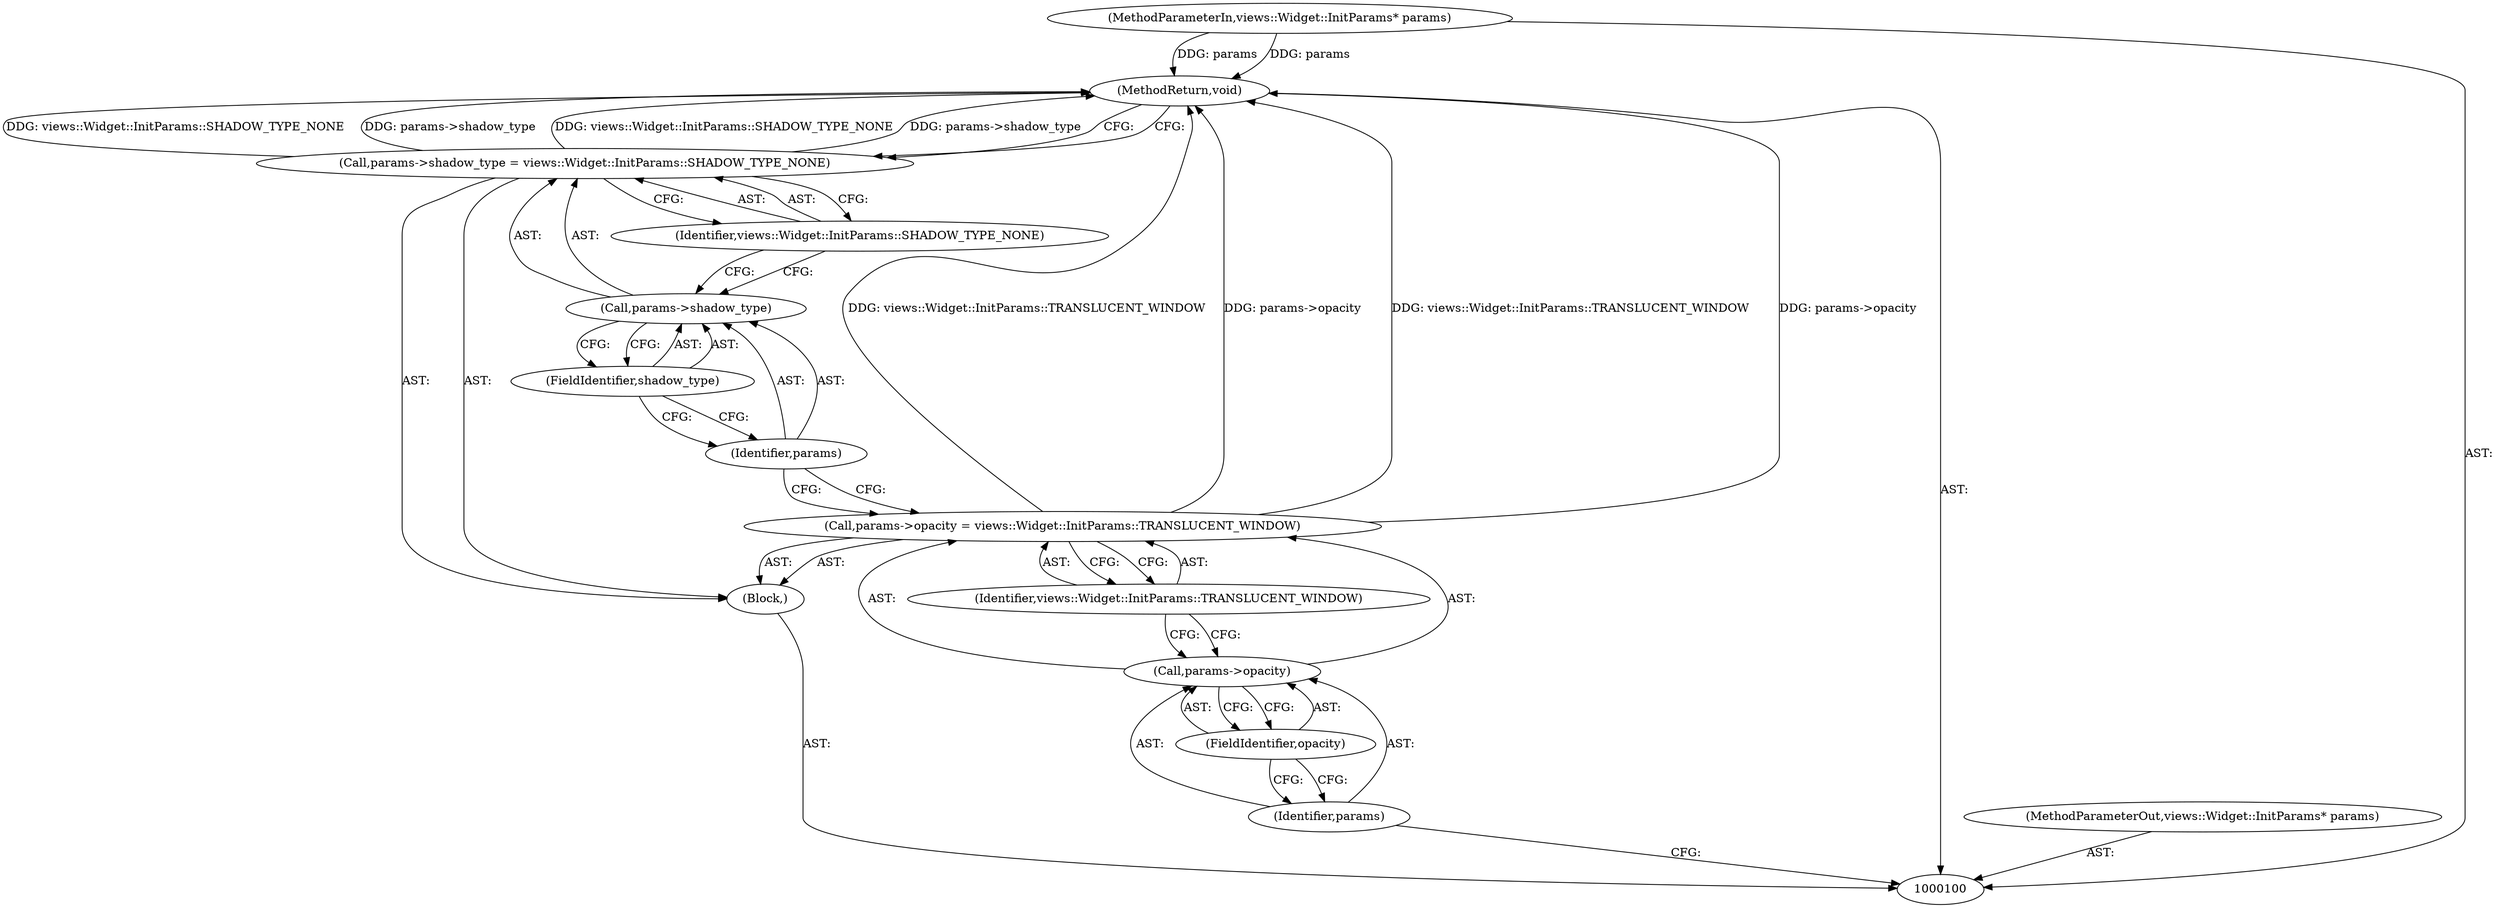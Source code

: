 digraph "1_Chrome_f2d26633cbd50735ac2af30436888b71ac0abad3" {
"1000113" [label="(MethodReturn,void)"];
"1000102" [label="(Block,)"];
"1000101" [label="(MethodParameterIn,views::Widget::InitParams* params)"];
"1000128" [label="(MethodParameterOut,views::Widget::InitParams* params)"];
"1000106" [label="(FieldIdentifier,opacity)"];
"1000103" [label="(Call,params->opacity = views::Widget::InitParams::TRANSLUCENT_WINDOW)"];
"1000104" [label="(Call,params->opacity)"];
"1000105" [label="(Identifier,params)"];
"1000107" [label="(Identifier,views::Widget::InitParams::TRANSLUCENT_WINDOW)"];
"1000111" [label="(FieldIdentifier,shadow_type)"];
"1000108" [label="(Call,params->shadow_type = views::Widget::InitParams::SHADOW_TYPE_NONE)"];
"1000109" [label="(Call,params->shadow_type)"];
"1000110" [label="(Identifier,params)"];
"1000112" [label="(Identifier,views::Widget::InitParams::SHADOW_TYPE_NONE)"];
"1000113" -> "1000100"  [label="AST: "];
"1000113" -> "1000108"  [label="CFG: "];
"1000103" -> "1000113"  [label="DDG: views::Widget::InitParams::TRANSLUCENT_WINDOW"];
"1000103" -> "1000113"  [label="DDG: params->opacity"];
"1000108" -> "1000113"  [label="DDG: views::Widget::InitParams::SHADOW_TYPE_NONE"];
"1000108" -> "1000113"  [label="DDG: params->shadow_type"];
"1000101" -> "1000113"  [label="DDG: params"];
"1000102" -> "1000100"  [label="AST: "];
"1000103" -> "1000102"  [label="AST: "];
"1000108" -> "1000102"  [label="AST: "];
"1000101" -> "1000100"  [label="AST: "];
"1000101" -> "1000113"  [label="DDG: params"];
"1000128" -> "1000100"  [label="AST: "];
"1000106" -> "1000104"  [label="AST: "];
"1000106" -> "1000105"  [label="CFG: "];
"1000104" -> "1000106"  [label="CFG: "];
"1000103" -> "1000102"  [label="AST: "];
"1000103" -> "1000107"  [label="CFG: "];
"1000104" -> "1000103"  [label="AST: "];
"1000107" -> "1000103"  [label="AST: "];
"1000110" -> "1000103"  [label="CFG: "];
"1000103" -> "1000113"  [label="DDG: views::Widget::InitParams::TRANSLUCENT_WINDOW"];
"1000103" -> "1000113"  [label="DDG: params->opacity"];
"1000104" -> "1000103"  [label="AST: "];
"1000104" -> "1000106"  [label="CFG: "];
"1000105" -> "1000104"  [label="AST: "];
"1000106" -> "1000104"  [label="AST: "];
"1000107" -> "1000104"  [label="CFG: "];
"1000105" -> "1000104"  [label="AST: "];
"1000105" -> "1000100"  [label="CFG: "];
"1000106" -> "1000105"  [label="CFG: "];
"1000107" -> "1000103"  [label="AST: "];
"1000107" -> "1000104"  [label="CFG: "];
"1000103" -> "1000107"  [label="CFG: "];
"1000111" -> "1000109"  [label="AST: "];
"1000111" -> "1000110"  [label="CFG: "];
"1000109" -> "1000111"  [label="CFG: "];
"1000108" -> "1000102"  [label="AST: "];
"1000108" -> "1000112"  [label="CFG: "];
"1000109" -> "1000108"  [label="AST: "];
"1000112" -> "1000108"  [label="AST: "];
"1000113" -> "1000108"  [label="CFG: "];
"1000108" -> "1000113"  [label="DDG: views::Widget::InitParams::SHADOW_TYPE_NONE"];
"1000108" -> "1000113"  [label="DDG: params->shadow_type"];
"1000109" -> "1000108"  [label="AST: "];
"1000109" -> "1000111"  [label="CFG: "];
"1000110" -> "1000109"  [label="AST: "];
"1000111" -> "1000109"  [label="AST: "];
"1000112" -> "1000109"  [label="CFG: "];
"1000110" -> "1000109"  [label="AST: "];
"1000110" -> "1000103"  [label="CFG: "];
"1000111" -> "1000110"  [label="CFG: "];
"1000112" -> "1000108"  [label="AST: "];
"1000112" -> "1000109"  [label="CFG: "];
"1000108" -> "1000112"  [label="CFG: "];
}
